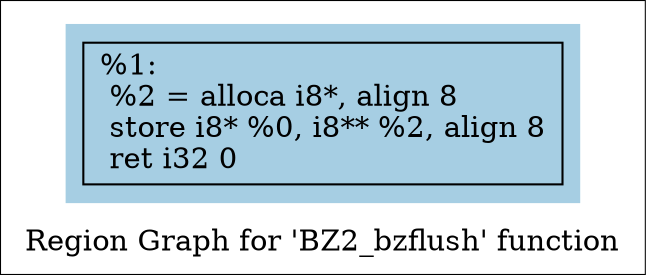 digraph "Region Graph for 'BZ2_bzflush' function" {
	label="Region Graph for 'BZ2_bzflush' function";

	Node0x2b49650 [shape=record,label="{%1:\l  %2 = alloca i8*, align 8\l  store i8* %0, i8** %2, align 8\l  ret i32 0\l}"];
	colorscheme = "paired12"
        subgraph cluster_0x2b66920 {
          label = "";
          style = filled;
          color = 1
          Node0x2b49650;
        }
}

